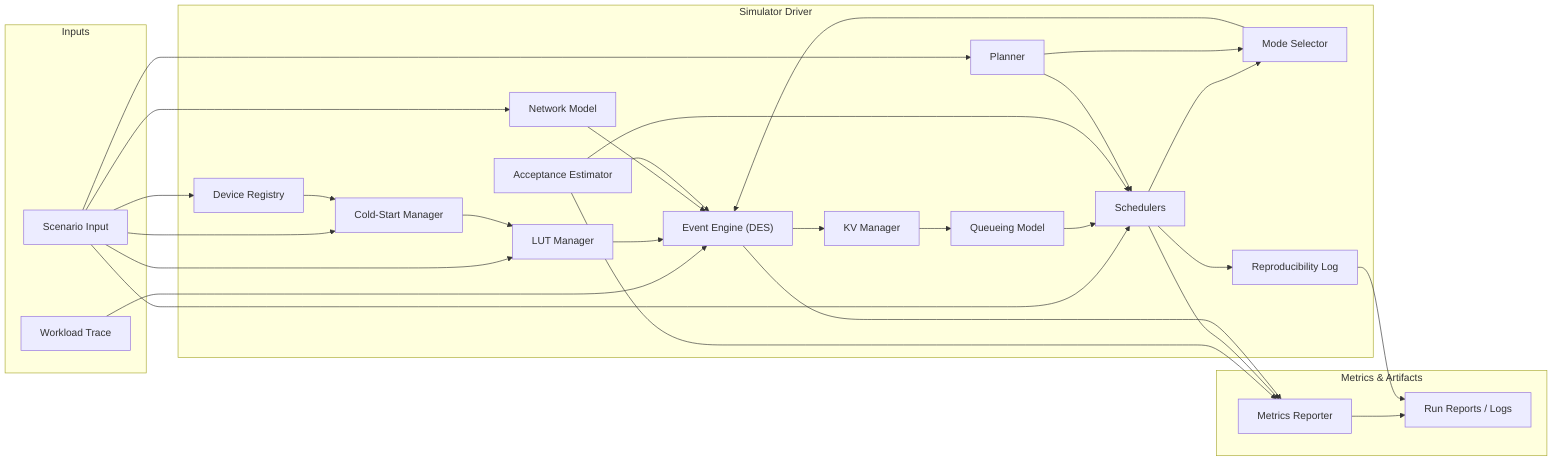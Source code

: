 flowchart LR
    subgraph Inputs
        scenario[Scenario Input]
        traces[Workload Trace]
    end

    subgraph Driver["Simulator Driver"]
        registry[Device Registry]
        cold[Cold-Start Manager]
        lut[LUT Manager]
        network[Network Model]
        kv[KV Manager]
        event["Event Engine (DES)"]
        queue[Queueing Model]
        accept[Acceptance Estimator]
        scheduler[Schedulers]
        planner[Planner]
        mode[Mode Selector]
        repro[Reproducibility Log]
    end

    subgraph Outputs["Metrics & Artifacts"]
        metrics[Metrics Reporter]
        reports[Run Reports / Logs]
    end

    scenario --> registry
    scenario --> cold
    scenario --> lut
    scenario --> network
    scenario --> scheduler
    scenario --> planner
    traces --> event

    registry --> cold
    cold --> lut
    lut --> event
    network --> event
    event --> kv
    kv --> queue
    queue --> scheduler
    accept --> scheduler
    accept --> event
    accept --> metrics
    scheduler --> mode
    planner --> scheduler
    planner --> mode
    mode --> event
    scheduler --> repro
    scheduler --> metrics
    event --> metrics
    metrics --> reports
    repro --> reports
